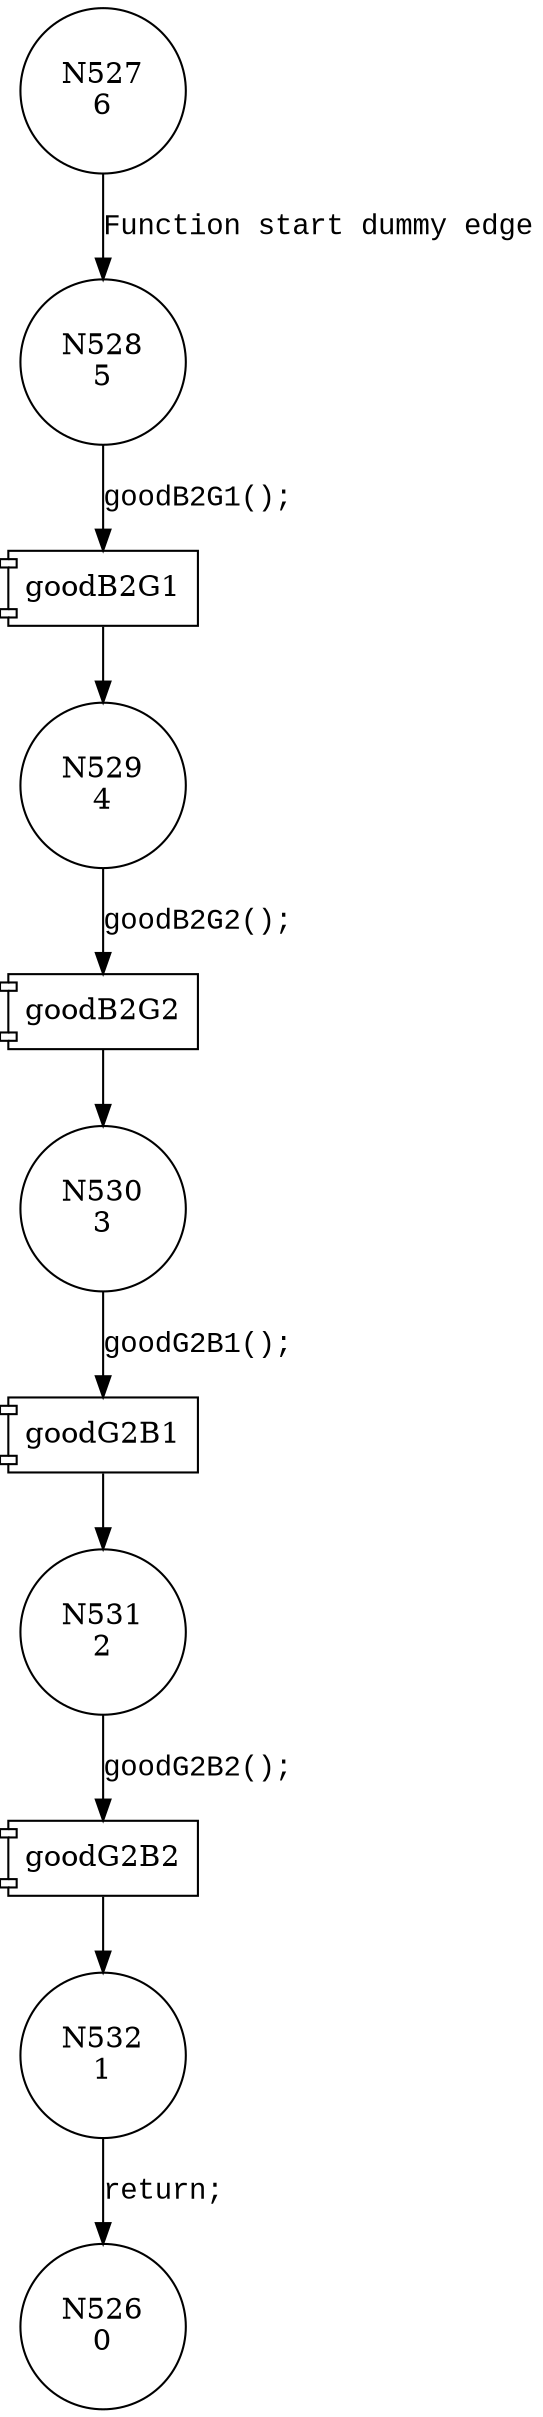 digraph CWE124_Buffer_Underwrite__CWE839_fgets_08_good {
528 [shape="circle" label="N528\n5"]
529 [shape="circle" label="N529\n4"]
530 [shape="circle" label="N530\n3"]
531 [shape="circle" label="N531\n2"]
532 [shape="circle" label="N532\n1"]
527 [shape="circle" label="N527\n6"]
526 [shape="circle" label="N526\n0"]
100026 [shape="component" label="goodB2G1"]
528 -> 100026 [label="goodB2G1();" fontname="Courier New"]
100026 -> 529 [label="" fontname="Courier New"]
100027 [shape="component" label="goodB2G2"]
529 -> 100027 [label="goodB2G2();" fontname="Courier New"]
100027 -> 530 [label="" fontname="Courier New"]
100028 [shape="component" label="goodG2B1"]
530 -> 100028 [label="goodG2B1();" fontname="Courier New"]
100028 -> 531 [label="" fontname="Courier New"]
100029 [shape="component" label="goodG2B2"]
531 -> 100029 [label="goodG2B2();" fontname="Courier New"]
100029 -> 532 [label="" fontname="Courier New"]
527 -> 528 [label="Function start dummy edge" fontname="Courier New"]
532 -> 526 [label="return;" fontname="Courier New"]
}